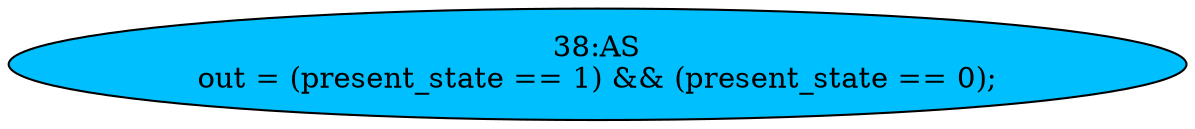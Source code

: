 strict digraph "" {
	node [label="\N"];
	"38:AS"	[ast="<pyverilog.vparser.ast.Assign object at 0x7ffb48540450>",
		def_var="['out']",
		fillcolor=deepskyblue,
		label="38:AS
out = (present_state == 1) && (present_state == 0);",
		statements="[]",
		style=filled,
		typ=Assign,
		use_var="['present_state', 'present_state']"];
}
